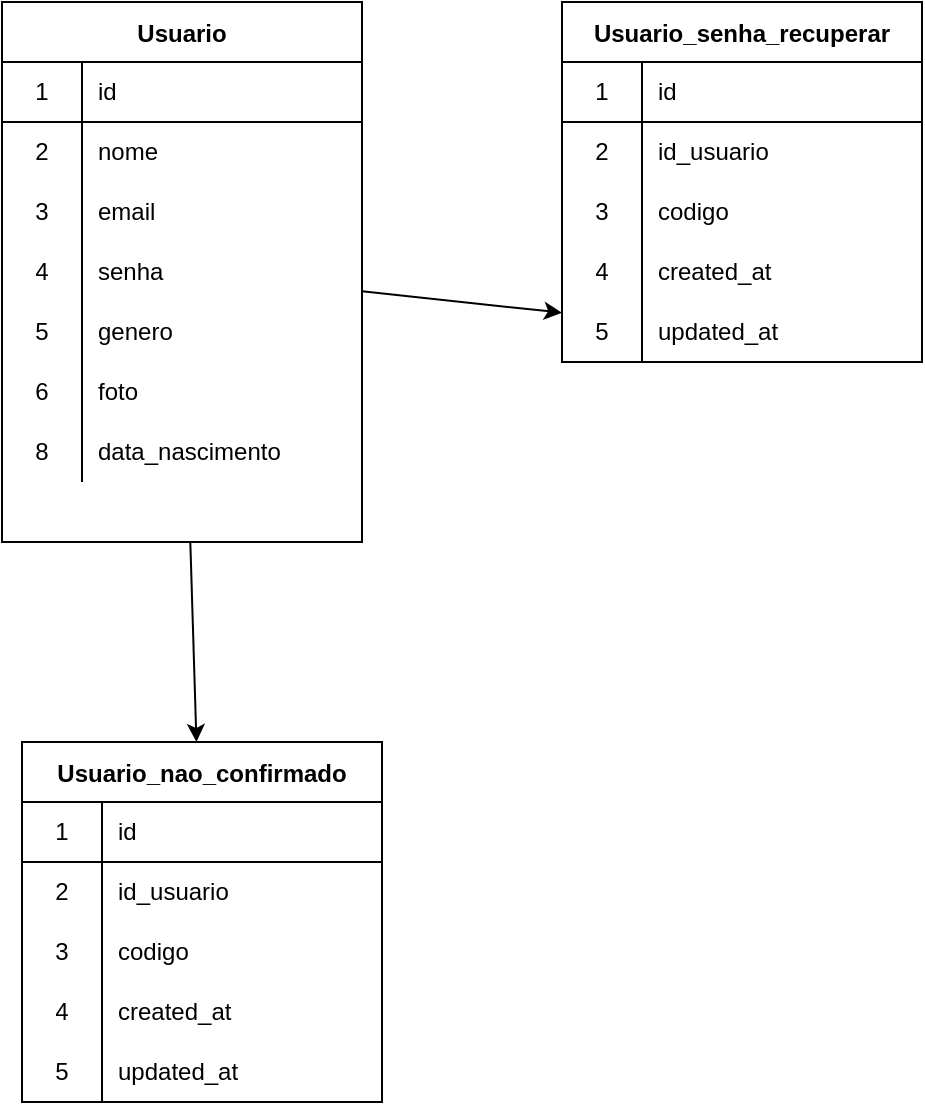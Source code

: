 <mxfile>
    <diagram id="-KkLiJJJiVn00_wh_otN" name="Page-1">
        <mxGraphModel dx="995" dy="732" grid="1" gridSize="10" guides="1" tooltips="1" connect="1" arrows="1" fold="1" page="1" pageScale="1" pageWidth="1920" pageHeight="1200" math="0" shadow="0">
            <root>
                <mxCell id="0"/>
                <mxCell id="1" parent="0"/>
                <mxCell id="3pakDCdyEkT60-lHuAGK-51" value="" style="edgeStyle=none;html=1;" edge="1" parent="1" source="3" target="3pakDCdyEkT60-lHuAGK-78">
                    <mxGeometry relative="1" as="geometry">
                        <mxPoint x="130" y="430" as="targetPoint"/>
                    </mxGeometry>
                </mxCell>
                <mxCell id="3pakDCdyEkT60-lHuAGK-94" value="" style="edgeStyle=none;html=1;" edge="1" parent="1" source="3" target="3pakDCdyEkT60-lHuAGK-65">
                    <mxGeometry relative="1" as="geometry"/>
                </mxCell>
                <mxCell id="3" value="Usuario" style="shape=table;startSize=30;container=1;collapsible=0;childLayout=tableLayout;fixedRows=1;rowLines=0;fontStyle=1;align=center;pointerEvents=1;" parent="1" vertex="1">
                    <mxGeometry x="40" y="40" width="180" height="270" as="geometry"/>
                </mxCell>
                <mxCell id="4" value="" style="shape=partialRectangle;html=1;whiteSpace=wrap;collapsible=0;dropTarget=0;pointerEvents=1;fillColor=none;top=0;left=0;bottom=1;right=0;points=[[0,0.5],[1,0.5]];portConstraint=eastwest;" parent="3" vertex="1">
                    <mxGeometry y="30" width="180" height="30" as="geometry"/>
                </mxCell>
                <mxCell id="5" value="1" style="shape=partialRectangle;html=1;whiteSpace=wrap;connectable=0;fillColor=none;top=0;left=0;bottom=0;right=0;overflow=hidden;pointerEvents=1;" parent="4" vertex="1">
                    <mxGeometry width="40" height="30" as="geometry"/>
                </mxCell>
                <mxCell id="6" value="id" style="shape=partialRectangle;html=1;whiteSpace=wrap;connectable=0;fillColor=none;top=0;left=0;bottom=0;right=0;align=left;spacingLeft=6;overflow=hidden;pointerEvents=1;" parent="4" vertex="1">
                    <mxGeometry x="40" width="140" height="30" as="geometry"/>
                </mxCell>
                <mxCell id="7" value="" style="shape=partialRectangle;html=1;whiteSpace=wrap;collapsible=0;dropTarget=0;pointerEvents=1;fillColor=none;top=0;left=0;bottom=0;right=0;points=[[0,0.5],[1,0.5]];portConstraint=eastwest;" parent="3" vertex="1">
                    <mxGeometry y="60" width="180" height="30" as="geometry"/>
                </mxCell>
                <mxCell id="8" value="2" style="shape=partialRectangle;html=1;whiteSpace=wrap;connectable=0;fillColor=none;top=0;left=0;bottom=0;right=0;overflow=hidden;pointerEvents=1;" parent="7" vertex="1">
                    <mxGeometry width="40" height="30" as="geometry"/>
                </mxCell>
                <mxCell id="9" value="nome" style="shape=partialRectangle;html=1;whiteSpace=wrap;connectable=0;fillColor=none;top=0;left=0;bottom=0;right=0;align=left;spacingLeft=6;overflow=hidden;pointerEvents=1;" parent="7" vertex="1">
                    <mxGeometry x="40" width="140" height="30" as="geometry"/>
                </mxCell>
                <mxCell id="10" value="" style="shape=partialRectangle;html=1;whiteSpace=wrap;collapsible=0;dropTarget=0;pointerEvents=1;fillColor=none;top=0;left=0;bottom=0;right=0;points=[[0,0.5],[1,0.5]];portConstraint=eastwest;" parent="3" vertex="1">
                    <mxGeometry y="90" width="180" height="30" as="geometry"/>
                </mxCell>
                <mxCell id="11" value="3" style="shape=partialRectangle;html=1;whiteSpace=wrap;connectable=0;fillColor=none;top=0;left=0;bottom=0;right=0;overflow=hidden;pointerEvents=1;" parent="10" vertex="1">
                    <mxGeometry width="40" height="30" as="geometry"/>
                </mxCell>
                <mxCell id="12" value="email" style="shape=partialRectangle;html=1;whiteSpace=wrap;connectable=0;fillColor=none;top=0;left=0;bottom=0;right=0;align=left;spacingLeft=6;overflow=hidden;pointerEvents=1;" parent="10" vertex="1">
                    <mxGeometry x="40" width="140" height="30" as="geometry"/>
                </mxCell>
                <mxCell id="19" value="" style="shape=partialRectangle;html=1;whiteSpace=wrap;collapsible=0;dropTarget=0;pointerEvents=1;fillColor=none;top=0;left=0;bottom=0;right=0;points=[[0,0.5],[1,0.5]];portConstraint=eastwest;" parent="3" vertex="1">
                    <mxGeometry y="120" width="180" height="30" as="geometry"/>
                </mxCell>
                <mxCell id="20" value="4" style="shape=partialRectangle;html=1;whiteSpace=wrap;connectable=0;fillColor=none;top=0;left=0;bottom=0;right=0;overflow=hidden;pointerEvents=1;" parent="19" vertex="1">
                    <mxGeometry width="40" height="30" as="geometry"/>
                </mxCell>
                <mxCell id="21" value="senha" style="shape=partialRectangle;html=1;whiteSpace=wrap;connectable=0;fillColor=none;top=0;left=0;bottom=0;right=0;align=left;spacingLeft=6;overflow=hidden;pointerEvents=1;" parent="19" vertex="1">
                    <mxGeometry x="40" width="140" height="30" as="geometry"/>
                </mxCell>
                <mxCell id="22" value="" style="shape=partialRectangle;html=1;whiteSpace=wrap;collapsible=0;dropTarget=0;pointerEvents=1;fillColor=none;top=0;left=0;bottom=0;right=0;points=[[0,0.5],[1,0.5]];portConstraint=eastwest;" parent="3" vertex="1">
                    <mxGeometry y="150" width="180" height="30" as="geometry"/>
                </mxCell>
                <mxCell id="23" value="5" style="shape=partialRectangle;html=1;whiteSpace=wrap;connectable=0;fillColor=none;top=0;left=0;bottom=0;right=0;overflow=hidden;pointerEvents=1;" parent="22" vertex="1">
                    <mxGeometry width="40" height="30" as="geometry"/>
                </mxCell>
                <mxCell id="24" value="genero" style="shape=partialRectangle;html=1;whiteSpace=wrap;connectable=0;fillColor=none;top=0;left=0;bottom=0;right=0;align=left;spacingLeft=6;overflow=hidden;pointerEvents=1;" parent="22" vertex="1">
                    <mxGeometry x="40" width="140" height="30" as="geometry"/>
                </mxCell>
                <mxCell id="36" value="" style="shape=partialRectangle;html=1;whiteSpace=wrap;collapsible=0;dropTarget=0;pointerEvents=1;fillColor=none;top=0;left=0;bottom=0;right=0;points=[[0,0.5],[1,0.5]];portConstraint=eastwest;" vertex="1" parent="3">
                    <mxGeometry y="180" width="180" height="30" as="geometry"/>
                </mxCell>
                <mxCell id="37" value="6" style="shape=partialRectangle;html=1;whiteSpace=wrap;connectable=0;fillColor=none;top=0;left=0;bottom=0;right=0;overflow=hidden;pointerEvents=1;" vertex="1" parent="36">
                    <mxGeometry width="40" height="30" as="geometry"/>
                </mxCell>
                <mxCell id="38" value="foto" style="shape=partialRectangle;html=1;whiteSpace=wrap;connectable=0;fillColor=none;top=0;left=0;bottom=0;right=0;align=left;spacingLeft=6;overflow=hidden;pointerEvents=1;" vertex="1" parent="36">
                    <mxGeometry x="40" width="140" height="30" as="geometry"/>
                </mxCell>
                <mxCell id="42" value="" style="shape=partialRectangle;html=1;whiteSpace=wrap;collapsible=0;dropTarget=0;pointerEvents=1;fillColor=none;top=0;left=0;bottom=0;right=0;points=[[0,0.5],[1,0.5]];portConstraint=eastwest;" vertex="1" parent="3">
                    <mxGeometry y="210" width="180" height="30" as="geometry"/>
                </mxCell>
                <mxCell id="43" value="8" style="shape=partialRectangle;html=1;whiteSpace=wrap;connectable=0;fillColor=none;top=0;left=0;bottom=0;right=0;overflow=hidden;pointerEvents=1;" vertex="1" parent="42">
                    <mxGeometry width="40" height="30" as="geometry"/>
                </mxCell>
                <mxCell id="44" value="data_nascimento" style="shape=partialRectangle;html=1;whiteSpace=wrap;connectable=0;fillColor=none;top=0;left=0;bottom=0;right=0;align=left;spacingLeft=6;overflow=hidden;pointerEvents=1;" vertex="1" parent="42">
                    <mxGeometry x="40" width="140" height="30" as="geometry"/>
                </mxCell>
                <mxCell id="3pakDCdyEkT60-lHuAGK-52" value="Usuario_senha_recuperar" style="shape=table;startSize=30;container=1;collapsible=0;childLayout=tableLayout;fixedRows=1;rowLines=0;fontStyle=1;align=center;pointerEvents=1;" vertex="1" parent="1">
                    <mxGeometry x="320" y="40" width="180" height="180" as="geometry"/>
                </mxCell>
                <mxCell id="3pakDCdyEkT60-lHuAGK-53" value="" style="shape=partialRectangle;html=1;whiteSpace=wrap;collapsible=0;dropTarget=0;pointerEvents=1;fillColor=none;top=0;left=0;bottom=1;right=0;points=[[0,0.5],[1,0.5]];portConstraint=eastwest;" vertex="1" parent="3pakDCdyEkT60-lHuAGK-52">
                    <mxGeometry y="30" width="180" height="30" as="geometry"/>
                </mxCell>
                <mxCell id="3pakDCdyEkT60-lHuAGK-54" value="1" style="shape=partialRectangle;html=1;whiteSpace=wrap;connectable=0;fillColor=none;top=0;left=0;bottom=0;right=0;overflow=hidden;pointerEvents=1;" vertex="1" parent="3pakDCdyEkT60-lHuAGK-53">
                    <mxGeometry width="40" height="30" as="geometry"/>
                </mxCell>
                <mxCell id="3pakDCdyEkT60-lHuAGK-55" value="id" style="shape=partialRectangle;html=1;whiteSpace=wrap;connectable=0;fillColor=none;top=0;left=0;bottom=0;right=0;align=left;spacingLeft=6;overflow=hidden;pointerEvents=1;" vertex="1" parent="3pakDCdyEkT60-lHuAGK-53">
                    <mxGeometry x="40" width="140" height="30" as="geometry"/>
                </mxCell>
                <mxCell id="3pakDCdyEkT60-lHuAGK-56" value="" style="shape=partialRectangle;html=1;whiteSpace=wrap;collapsible=0;dropTarget=0;pointerEvents=1;fillColor=none;top=0;left=0;bottom=0;right=0;points=[[0,0.5],[1,0.5]];portConstraint=eastwest;" vertex="1" parent="3pakDCdyEkT60-lHuAGK-52">
                    <mxGeometry y="60" width="180" height="30" as="geometry"/>
                </mxCell>
                <mxCell id="3pakDCdyEkT60-lHuAGK-57" value="2" style="shape=partialRectangle;html=1;whiteSpace=wrap;connectable=0;fillColor=none;top=0;left=0;bottom=0;right=0;overflow=hidden;pointerEvents=1;" vertex="1" parent="3pakDCdyEkT60-lHuAGK-56">
                    <mxGeometry width="40" height="30" as="geometry"/>
                </mxCell>
                <mxCell id="3pakDCdyEkT60-lHuAGK-58" value="id_usuario" style="shape=partialRectangle;html=1;whiteSpace=wrap;connectable=0;fillColor=none;top=0;left=0;bottom=0;right=0;align=left;spacingLeft=6;overflow=hidden;pointerEvents=1;" vertex="1" parent="3pakDCdyEkT60-lHuAGK-56">
                    <mxGeometry x="40" width="140" height="30" as="geometry"/>
                </mxCell>
                <mxCell id="3pakDCdyEkT60-lHuAGK-59" value="" style="shape=partialRectangle;html=1;whiteSpace=wrap;collapsible=0;dropTarget=0;pointerEvents=1;fillColor=none;top=0;left=0;bottom=0;right=0;points=[[0,0.5],[1,0.5]];portConstraint=eastwest;" vertex="1" parent="3pakDCdyEkT60-lHuAGK-52">
                    <mxGeometry y="90" width="180" height="30" as="geometry"/>
                </mxCell>
                <mxCell id="3pakDCdyEkT60-lHuAGK-60" value="3" style="shape=partialRectangle;html=1;whiteSpace=wrap;connectable=0;fillColor=none;top=0;left=0;bottom=0;right=0;overflow=hidden;pointerEvents=1;" vertex="1" parent="3pakDCdyEkT60-lHuAGK-59">
                    <mxGeometry width="40" height="30" as="geometry"/>
                </mxCell>
                <mxCell id="3pakDCdyEkT60-lHuAGK-61" value="codigo" style="shape=partialRectangle;html=1;whiteSpace=wrap;connectable=0;fillColor=none;top=0;left=0;bottom=0;right=0;align=left;spacingLeft=6;overflow=hidden;pointerEvents=1;" vertex="1" parent="3pakDCdyEkT60-lHuAGK-59">
                    <mxGeometry x="40" width="140" height="30" as="geometry"/>
                </mxCell>
                <mxCell id="3pakDCdyEkT60-lHuAGK-62" value="" style="shape=partialRectangle;html=1;whiteSpace=wrap;collapsible=0;dropTarget=0;pointerEvents=1;fillColor=none;top=0;left=0;bottom=0;right=0;points=[[0,0.5],[1,0.5]];portConstraint=eastwest;" vertex="1" parent="3pakDCdyEkT60-lHuAGK-52">
                    <mxGeometry y="120" width="180" height="30" as="geometry"/>
                </mxCell>
                <mxCell id="3pakDCdyEkT60-lHuAGK-63" value="4" style="shape=partialRectangle;html=1;whiteSpace=wrap;connectable=0;fillColor=none;top=0;left=0;bottom=0;right=0;overflow=hidden;pointerEvents=1;" vertex="1" parent="3pakDCdyEkT60-lHuAGK-62">
                    <mxGeometry width="40" height="30" as="geometry"/>
                </mxCell>
                <mxCell id="3pakDCdyEkT60-lHuAGK-64" value="created_at" style="shape=partialRectangle;html=1;whiteSpace=wrap;connectable=0;fillColor=none;top=0;left=0;bottom=0;right=0;align=left;spacingLeft=6;overflow=hidden;pointerEvents=1;" vertex="1" parent="3pakDCdyEkT60-lHuAGK-62">
                    <mxGeometry x="40" width="140" height="30" as="geometry"/>
                </mxCell>
                <mxCell id="3pakDCdyEkT60-lHuAGK-65" value="" style="shape=partialRectangle;html=1;whiteSpace=wrap;collapsible=0;dropTarget=0;pointerEvents=1;fillColor=none;top=0;left=0;bottom=0;right=0;points=[[0,0.5],[1,0.5]];portConstraint=eastwest;" vertex="1" parent="3pakDCdyEkT60-lHuAGK-52">
                    <mxGeometry y="150" width="180" height="30" as="geometry"/>
                </mxCell>
                <mxCell id="3pakDCdyEkT60-lHuAGK-66" value="5" style="shape=partialRectangle;html=1;whiteSpace=wrap;connectable=0;fillColor=none;top=0;left=0;bottom=0;right=0;overflow=hidden;pointerEvents=1;" vertex="1" parent="3pakDCdyEkT60-lHuAGK-65">
                    <mxGeometry width="40" height="30" as="geometry"/>
                </mxCell>
                <mxCell id="3pakDCdyEkT60-lHuAGK-67" value="updated_at" style="shape=partialRectangle;html=1;whiteSpace=wrap;connectable=0;fillColor=none;top=0;left=0;bottom=0;right=0;align=left;spacingLeft=6;overflow=hidden;pointerEvents=1;" vertex="1" parent="3pakDCdyEkT60-lHuAGK-65">
                    <mxGeometry x="40" width="140" height="30" as="geometry"/>
                </mxCell>
                <mxCell id="3pakDCdyEkT60-lHuAGK-78" value="Usuario_nao_confirmado" style="shape=table;startSize=30;container=1;collapsible=0;childLayout=tableLayout;fixedRows=1;rowLines=0;fontStyle=1;align=center;pointerEvents=1;" vertex="1" parent="1">
                    <mxGeometry x="50" y="410" width="180" height="180" as="geometry"/>
                </mxCell>
                <mxCell id="3pakDCdyEkT60-lHuAGK-79" value="" style="shape=partialRectangle;html=1;whiteSpace=wrap;collapsible=0;dropTarget=0;pointerEvents=1;fillColor=none;top=0;left=0;bottom=1;right=0;points=[[0,0.5],[1,0.5]];portConstraint=eastwest;" vertex="1" parent="3pakDCdyEkT60-lHuAGK-78">
                    <mxGeometry y="30" width="180" height="30" as="geometry"/>
                </mxCell>
                <mxCell id="3pakDCdyEkT60-lHuAGK-80" value="1" style="shape=partialRectangle;html=1;whiteSpace=wrap;connectable=0;fillColor=none;top=0;left=0;bottom=0;right=0;overflow=hidden;pointerEvents=1;" vertex="1" parent="3pakDCdyEkT60-lHuAGK-79">
                    <mxGeometry width="40" height="30" as="geometry"/>
                </mxCell>
                <mxCell id="3pakDCdyEkT60-lHuAGK-81" value="id" style="shape=partialRectangle;html=1;whiteSpace=wrap;connectable=0;fillColor=none;top=0;left=0;bottom=0;right=0;align=left;spacingLeft=6;overflow=hidden;pointerEvents=1;" vertex="1" parent="3pakDCdyEkT60-lHuAGK-79">
                    <mxGeometry x="40" width="140" height="30" as="geometry"/>
                </mxCell>
                <mxCell id="3pakDCdyEkT60-lHuAGK-82" value="" style="shape=partialRectangle;html=1;whiteSpace=wrap;collapsible=0;dropTarget=0;pointerEvents=1;fillColor=none;top=0;left=0;bottom=0;right=0;points=[[0,0.5],[1,0.5]];portConstraint=eastwest;" vertex="1" parent="3pakDCdyEkT60-lHuAGK-78">
                    <mxGeometry y="60" width="180" height="30" as="geometry"/>
                </mxCell>
                <mxCell id="3pakDCdyEkT60-lHuAGK-83" value="2" style="shape=partialRectangle;html=1;whiteSpace=wrap;connectable=0;fillColor=none;top=0;left=0;bottom=0;right=0;overflow=hidden;pointerEvents=1;" vertex="1" parent="3pakDCdyEkT60-lHuAGK-82">
                    <mxGeometry width="40" height="30" as="geometry"/>
                </mxCell>
                <mxCell id="3pakDCdyEkT60-lHuAGK-84" value="id_usuario" style="shape=partialRectangle;html=1;whiteSpace=wrap;connectable=0;fillColor=none;top=0;left=0;bottom=0;right=0;align=left;spacingLeft=6;overflow=hidden;pointerEvents=1;" vertex="1" parent="3pakDCdyEkT60-lHuAGK-82">
                    <mxGeometry x="40" width="140" height="30" as="geometry"/>
                </mxCell>
                <mxCell id="3pakDCdyEkT60-lHuAGK-85" value="" style="shape=partialRectangle;html=1;whiteSpace=wrap;collapsible=0;dropTarget=0;pointerEvents=1;fillColor=none;top=0;left=0;bottom=0;right=0;points=[[0,0.5],[1,0.5]];portConstraint=eastwest;" vertex="1" parent="3pakDCdyEkT60-lHuAGK-78">
                    <mxGeometry y="90" width="180" height="30" as="geometry"/>
                </mxCell>
                <mxCell id="3pakDCdyEkT60-lHuAGK-86" value="3" style="shape=partialRectangle;html=1;whiteSpace=wrap;connectable=0;fillColor=none;top=0;left=0;bottom=0;right=0;overflow=hidden;pointerEvents=1;" vertex="1" parent="3pakDCdyEkT60-lHuAGK-85">
                    <mxGeometry width="40" height="30" as="geometry"/>
                </mxCell>
                <mxCell id="3pakDCdyEkT60-lHuAGK-87" value="codigo" style="shape=partialRectangle;html=1;whiteSpace=wrap;connectable=0;fillColor=none;top=0;left=0;bottom=0;right=0;align=left;spacingLeft=6;overflow=hidden;pointerEvents=1;" vertex="1" parent="3pakDCdyEkT60-lHuAGK-85">
                    <mxGeometry x="40" width="140" height="30" as="geometry"/>
                </mxCell>
                <mxCell id="3pakDCdyEkT60-lHuAGK-88" value="" style="shape=partialRectangle;html=1;whiteSpace=wrap;collapsible=0;dropTarget=0;pointerEvents=1;fillColor=none;top=0;left=0;bottom=0;right=0;points=[[0,0.5],[1,0.5]];portConstraint=eastwest;" vertex="1" parent="3pakDCdyEkT60-lHuAGK-78">
                    <mxGeometry y="120" width="180" height="30" as="geometry"/>
                </mxCell>
                <mxCell id="3pakDCdyEkT60-lHuAGK-89" value="4" style="shape=partialRectangle;html=1;whiteSpace=wrap;connectable=0;fillColor=none;top=0;left=0;bottom=0;right=0;overflow=hidden;pointerEvents=1;" vertex="1" parent="3pakDCdyEkT60-lHuAGK-88">
                    <mxGeometry width="40" height="30" as="geometry"/>
                </mxCell>
                <mxCell id="3pakDCdyEkT60-lHuAGK-90" value="created_at" style="shape=partialRectangle;html=1;whiteSpace=wrap;connectable=0;fillColor=none;top=0;left=0;bottom=0;right=0;align=left;spacingLeft=6;overflow=hidden;pointerEvents=1;" vertex="1" parent="3pakDCdyEkT60-lHuAGK-88">
                    <mxGeometry x="40" width="140" height="30" as="geometry"/>
                </mxCell>
                <mxCell id="3pakDCdyEkT60-lHuAGK-91" value="" style="shape=partialRectangle;html=1;whiteSpace=wrap;collapsible=0;dropTarget=0;pointerEvents=1;fillColor=none;top=0;left=0;bottom=0;right=0;points=[[0,0.5],[1,0.5]];portConstraint=eastwest;" vertex="1" parent="3pakDCdyEkT60-lHuAGK-78">
                    <mxGeometry y="150" width="180" height="30" as="geometry"/>
                </mxCell>
                <mxCell id="3pakDCdyEkT60-lHuAGK-92" value="5" style="shape=partialRectangle;html=1;whiteSpace=wrap;connectable=0;fillColor=none;top=0;left=0;bottom=0;right=0;overflow=hidden;pointerEvents=1;" vertex="1" parent="3pakDCdyEkT60-lHuAGK-91">
                    <mxGeometry width="40" height="30" as="geometry"/>
                </mxCell>
                <mxCell id="3pakDCdyEkT60-lHuAGK-93" value="updated_at" style="shape=partialRectangle;html=1;whiteSpace=wrap;connectable=0;fillColor=none;top=0;left=0;bottom=0;right=0;align=left;spacingLeft=6;overflow=hidden;pointerEvents=1;" vertex="1" parent="3pakDCdyEkT60-lHuAGK-91">
                    <mxGeometry x="40" width="140" height="30" as="geometry"/>
                </mxCell>
            </root>
        </mxGraphModel>
    </diagram>
</mxfile>